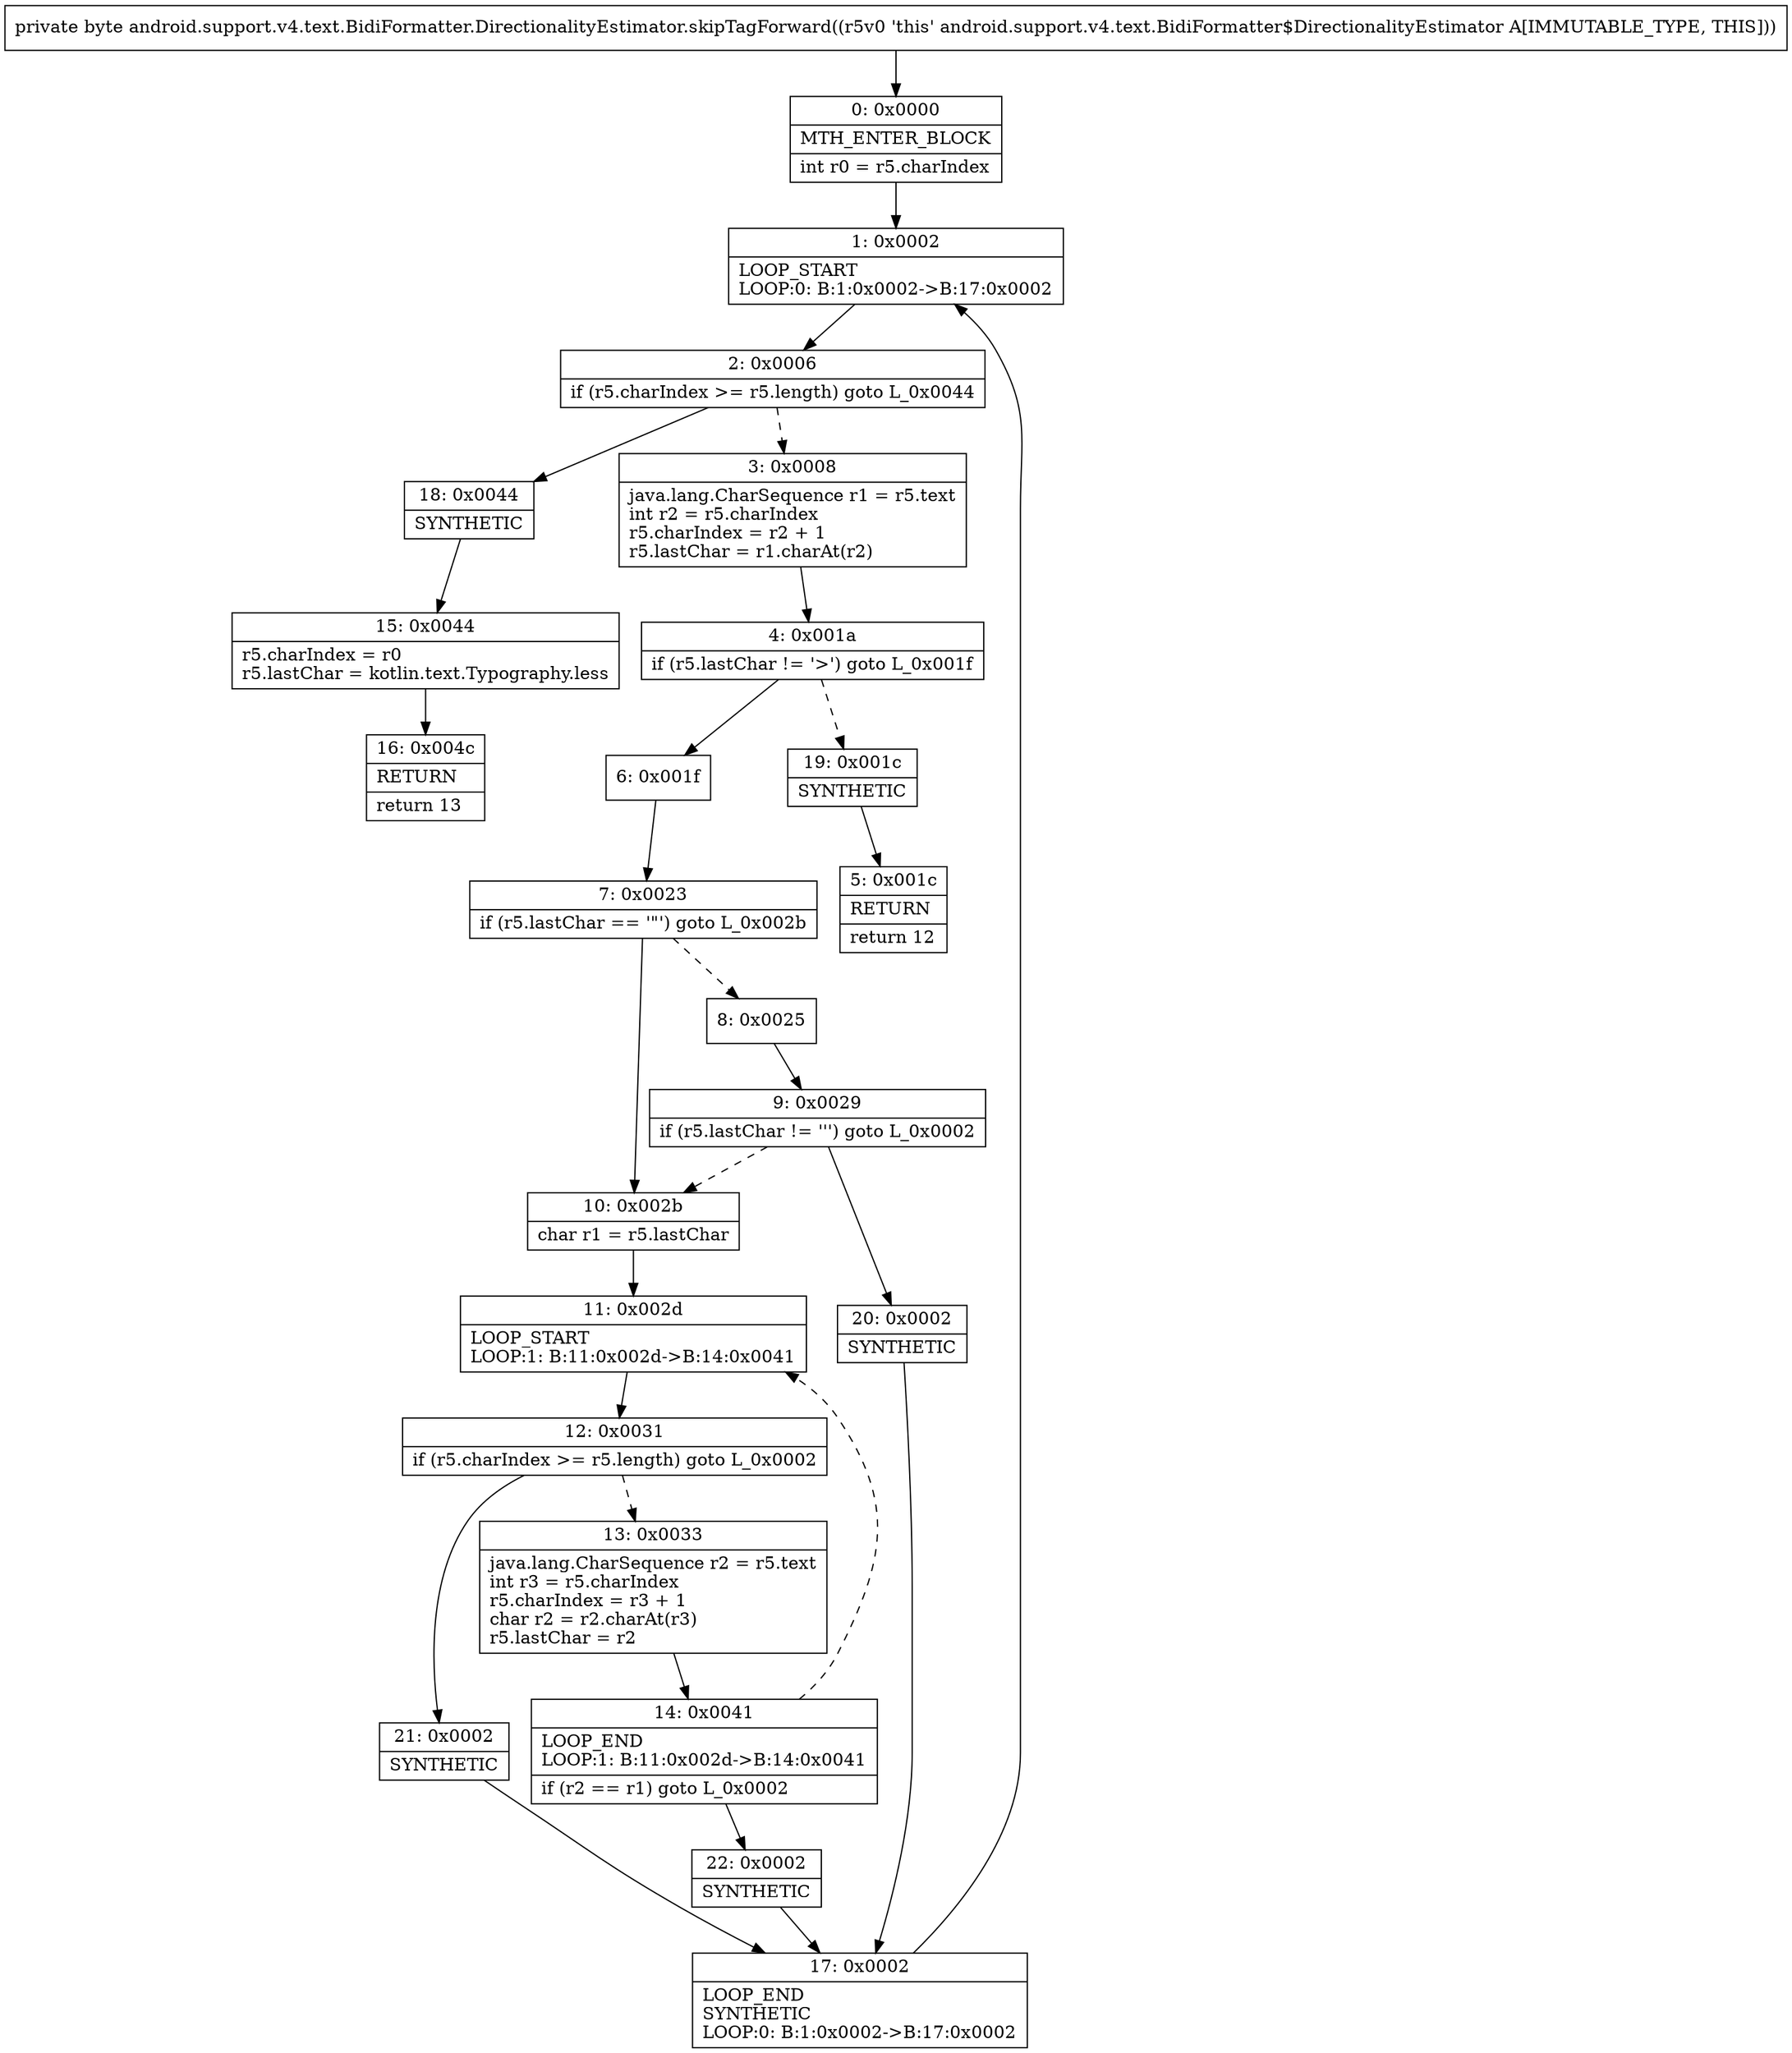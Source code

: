 digraph "CFG forandroid.support.v4.text.BidiFormatter.DirectionalityEstimator.skipTagForward()B" {
Node_0 [shape=record,label="{0\:\ 0x0000|MTH_ENTER_BLOCK\l|int r0 = r5.charIndex\l}"];
Node_1 [shape=record,label="{1\:\ 0x0002|LOOP_START\lLOOP:0: B:1:0x0002\-\>B:17:0x0002\l}"];
Node_2 [shape=record,label="{2\:\ 0x0006|if (r5.charIndex \>= r5.length) goto L_0x0044\l}"];
Node_3 [shape=record,label="{3\:\ 0x0008|java.lang.CharSequence r1 = r5.text\lint r2 = r5.charIndex\lr5.charIndex = r2 + 1\lr5.lastChar = r1.charAt(r2)\l}"];
Node_4 [shape=record,label="{4\:\ 0x001a|if (r5.lastChar != '\>') goto L_0x001f\l}"];
Node_5 [shape=record,label="{5\:\ 0x001c|RETURN\l|return 12\l}"];
Node_6 [shape=record,label="{6\:\ 0x001f}"];
Node_7 [shape=record,label="{7\:\ 0x0023|if (r5.lastChar == '\"') goto L_0x002b\l}"];
Node_8 [shape=record,label="{8\:\ 0x0025}"];
Node_9 [shape=record,label="{9\:\ 0x0029|if (r5.lastChar != ''') goto L_0x0002\l}"];
Node_10 [shape=record,label="{10\:\ 0x002b|char r1 = r5.lastChar\l}"];
Node_11 [shape=record,label="{11\:\ 0x002d|LOOP_START\lLOOP:1: B:11:0x002d\-\>B:14:0x0041\l}"];
Node_12 [shape=record,label="{12\:\ 0x0031|if (r5.charIndex \>= r5.length) goto L_0x0002\l}"];
Node_13 [shape=record,label="{13\:\ 0x0033|java.lang.CharSequence r2 = r5.text\lint r3 = r5.charIndex\lr5.charIndex = r3 + 1\lchar r2 = r2.charAt(r3)\lr5.lastChar = r2\l}"];
Node_14 [shape=record,label="{14\:\ 0x0041|LOOP_END\lLOOP:1: B:11:0x002d\-\>B:14:0x0041\l|if (r2 == r1) goto L_0x0002\l}"];
Node_15 [shape=record,label="{15\:\ 0x0044|r5.charIndex = r0\lr5.lastChar = kotlin.text.Typography.less\l}"];
Node_16 [shape=record,label="{16\:\ 0x004c|RETURN\l|return 13\l}"];
Node_17 [shape=record,label="{17\:\ 0x0002|LOOP_END\lSYNTHETIC\lLOOP:0: B:1:0x0002\-\>B:17:0x0002\l}"];
Node_18 [shape=record,label="{18\:\ 0x0044|SYNTHETIC\l}"];
Node_19 [shape=record,label="{19\:\ 0x001c|SYNTHETIC\l}"];
Node_20 [shape=record,label="{20\:\ 0x0002|SYNTHETIC\l}"];
Node_21 [shape=record,label="{21\:\ 0x0002|SYNTHETIC\l}"];
Node_22 [shape=record,label="{22\:\ 0x0002|SYNTHETIC\l}"];
MethodNode[shape=record,label="{private byte android.support.v4.text.BidiFormatter.DirectionalityEstimator.skipTagForward((r5v0 'this' android.support.v4.text.BidiFormatter$DirectionalityEstimator A[IMMUTABLE_TYPE, THIS])) }"];
MethodNode -> Node_0;
Node_0 -> Node_1;
Node_1 -> Node_2;
Node_2 -> Node_3[style=dashed];
Node_2 -> Node_18;
Node_3 -> Node_4;
Node_4 -> Node_6;
Node_4 -> Node_19[style=dashed];
Node_6 -> Node_7;
Node_7 -> Node_8[style=dashed];
Node_7 -> Node_10;
Node_8 -> Node_9;
Node_9 -> Node_10[style=dashed];
Node_9 -> Node_20;
Node_10 -> Node_11;
Node_11 -> Node_12;
Node_12 -> Node_13[style=dashed];
Node_12 -> Node_21;
Node_13 -> Node_14;
Node_14 -> Node_11[style=dashed];
Node_14 -> Node_22;
Node_15 -> Node_16;
Node_17 -> Node_1;
Node_18 -> Node_15;
Node_19 -> Node_5;
Node_20 -> Node_17;
Node_21 -> Node_17;
Node_22 -> Node_17;
}

